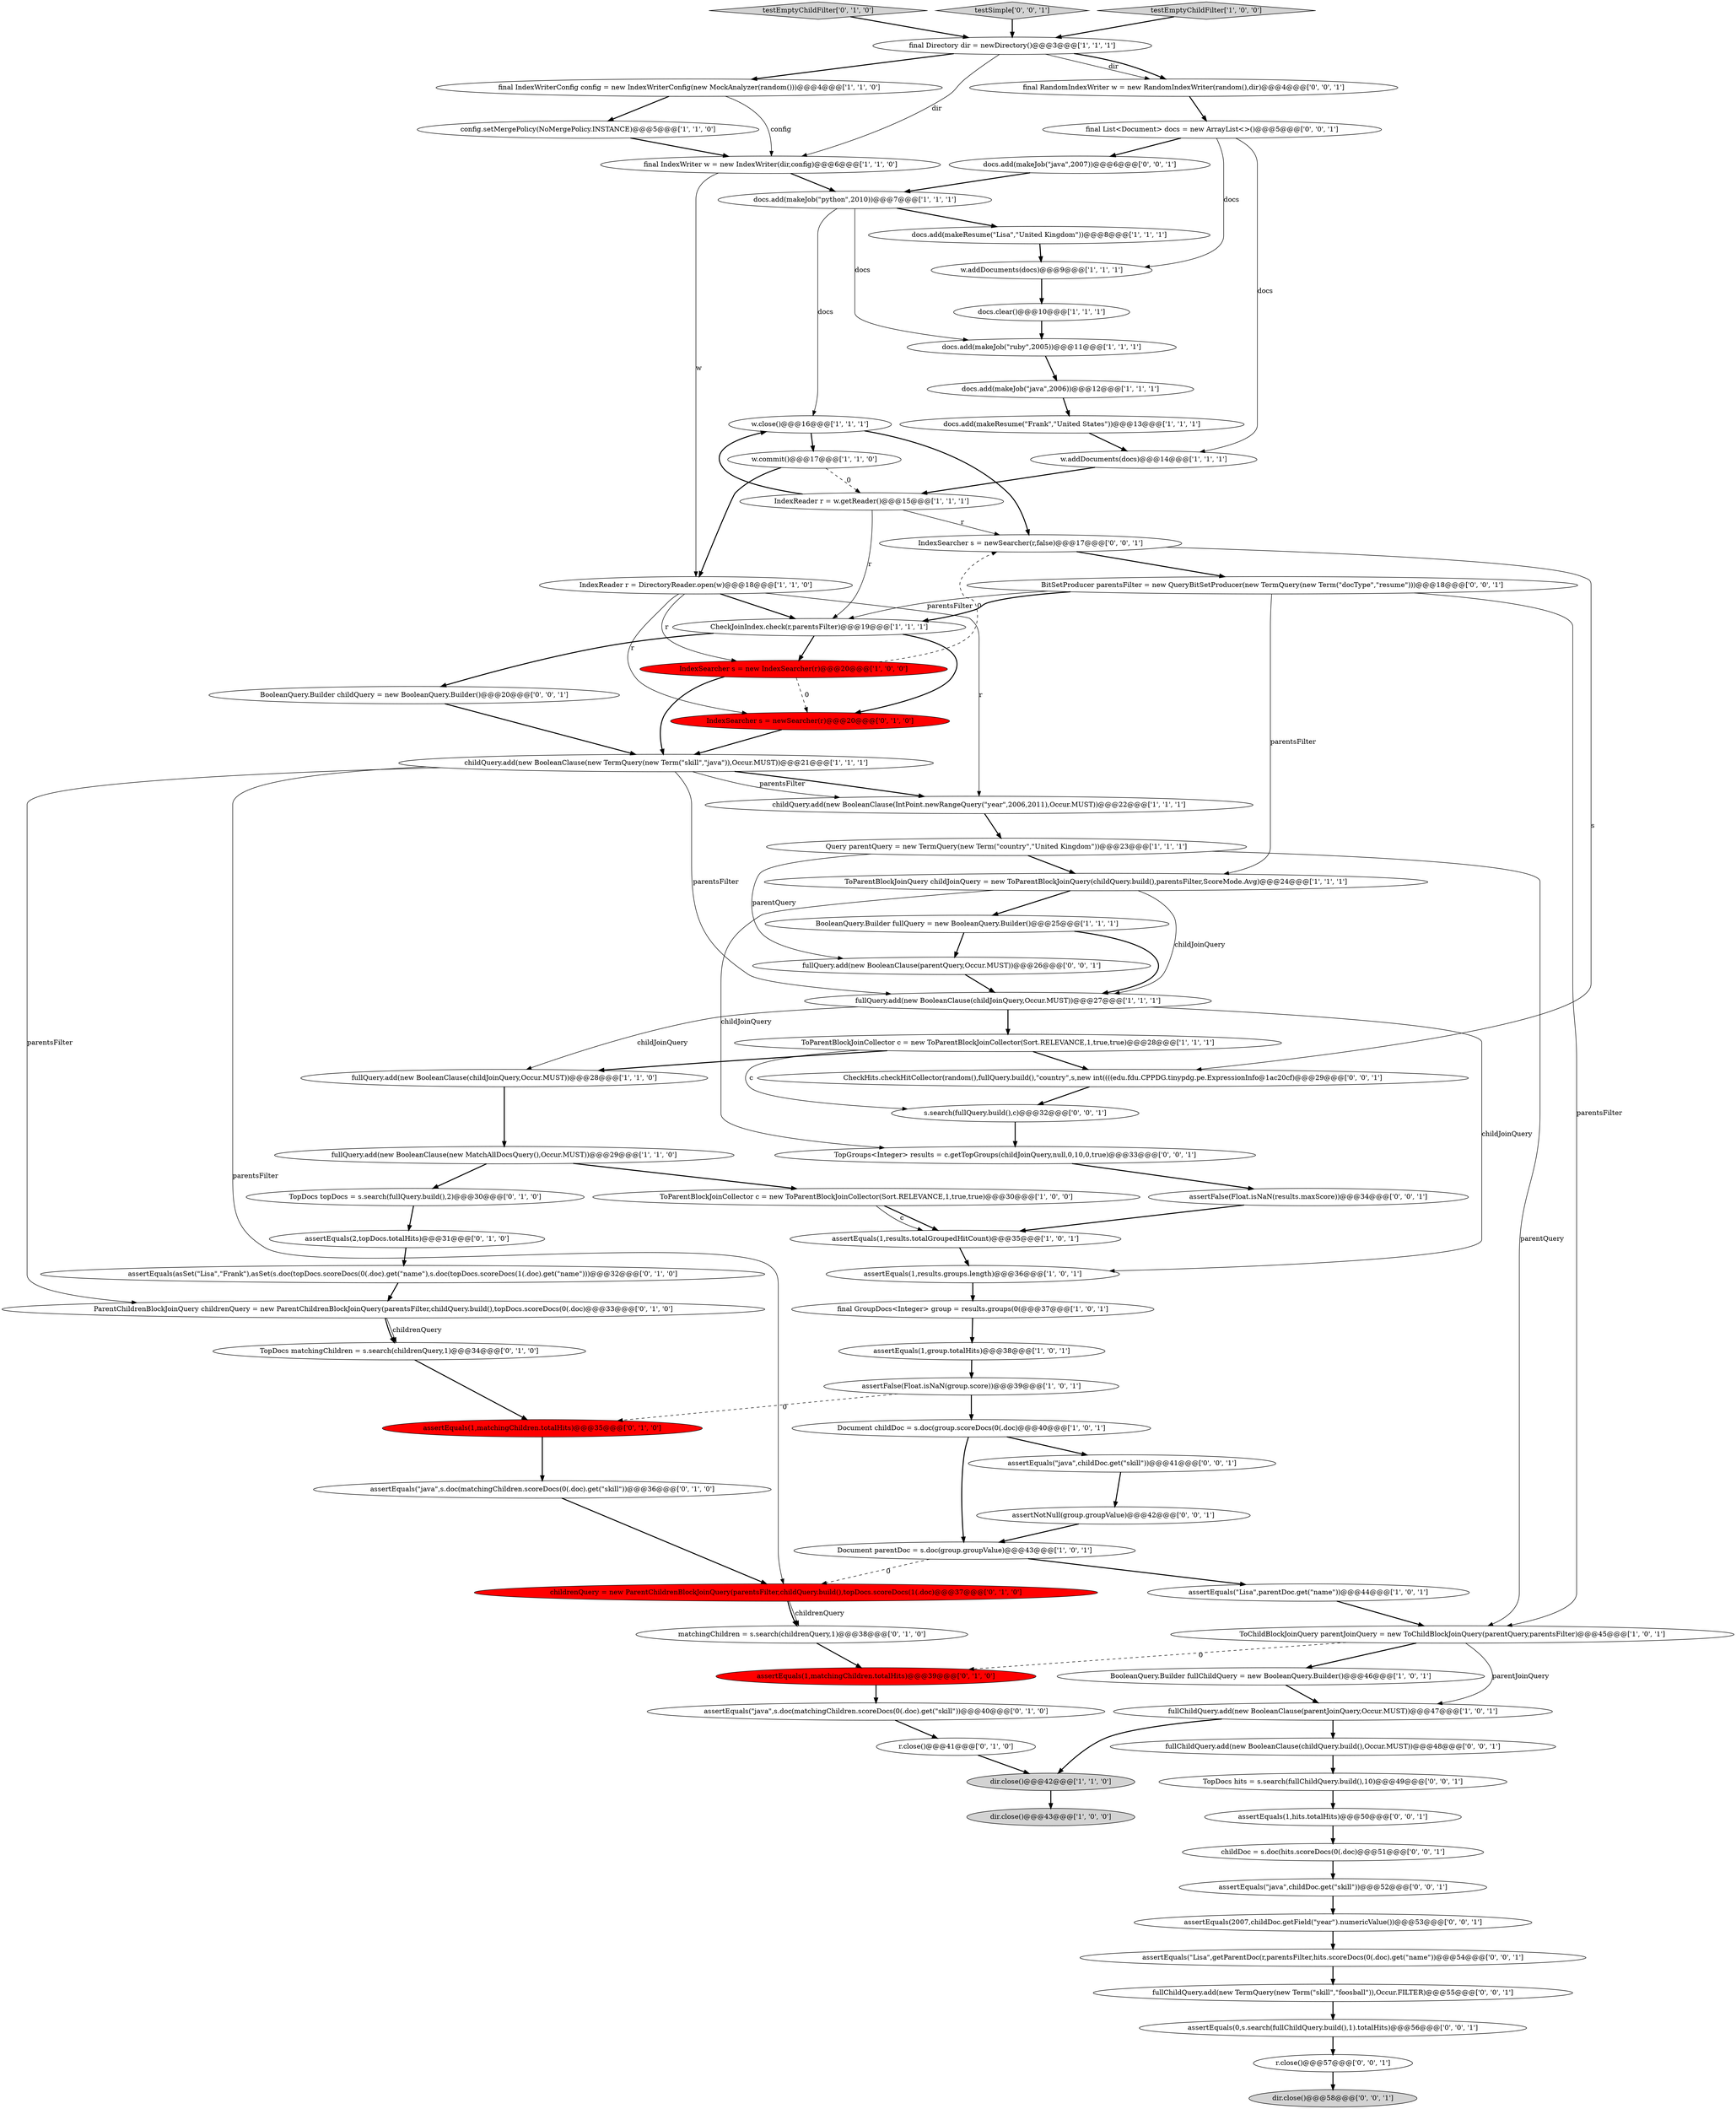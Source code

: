 digraph {
69 [style = filled, label = "IndexSearcher s = newSearcher(r,false)@@@17@@@['0', '0', '1']", fillcolor = white, shape = ellipse image = "AAA0AAABBB3BBB"];
0 [style = filled, label = "docs.clear()@@@10@@@['1', '1', '1']", fillcolor = white, shape = ellipse image = "AAA0AAABBB1BBB"];
57 [style = filled, label = "s.search(fullQuery.build(),c)@@@32@@@['0', '0', '1']", fillcolor = white, shape = ellipse image = "AAA0AAABBB3BBB"];
80 [style = filled, label = "assertFalse(Float.isNaN(results.maxScore))@@@34@@@['0', '0', '1']", fillcolor = white, shape = ellipse image = "AAA0AAABBB3BBB"];
46 [style = filled, label = "TopDocs matchingChildren = s.search(childrenQuery,1)@@@34@@@['0', '1', '0']", fillcolor = white, shape = ellipse image = "AAA0AAABBB2BBB"];
58 [style = filled, label = "childDoc = s.doc(hits.scoreDocs(0(.doc)@@@51@@@['0', '0', '1']", fillcolor = white, shape = ellipse image = "AAA0AAABBB3BBB"];
53 [style = filled, label = "assertEquals(asSet(\"Lisa\",\"Frank\"),asSet(s.doc(topDocs.scoreDocs(0(.doc).get(\"name\"),s.doc(topDocs.scoreDocs(1(.doc).get(\"name\")))@@@32@@@['0', '1', '0']", fillcolor = white, shape = ellipse image = "AAA0AAABBB2BBB"];
48 [style = filled, label = "ParentChildrenBlockJoinQuery childrenQuery = new ParentChildrenBlockJoinQuery(parentsFilter,childQuery.build(),topDocs.scoreDocs(0(.doc)@@@33@@@['0', '1', '0']", fillcolor = white, shape = ellipse image = "AAA0AAABBB2BBB"];
21 [style = filled, label = "Query parentQuery = new TermQuery(new Term(\"country\",\"United Kingdom\"))@@@23@@@['1', '1', '1']", fillcolor = white, shape = ellipse image = "AAA0AAABBB1BBB"];
45 [style = filled, label = "IndexSearcher s = newSearcher(r)@@@20@@@['0', '1', '0']", fillcolor = red, shape = ellipse image = "AAA1AAABBB2BBB"];
62 [style = filled, label = "r.close()@@@57@@@['0', '0', '1']", fillcolor = white, shape = ellipse image = "AAA0AAABBB3BBB"];
34 [style = filled, label = "dir.close()@@@43@@@['1', '0', '0']", fillcolor = lightgray, shape = ellipse image = "AAA0AAABBB1BBB"];
26 [style = filled, label = "childQuery.add(new BooleanClause(IntPoint.newRangeQuery(\"year\",2006,2011),Occur.MUST))@@@22@@@['1', '1', '1']", fillcolor = white, shape = ellipse image = "AAA0AAABBB1BBB"];
54 [style = filled, label = "r.close()@@@41@@@['0', '1', '0']", fillcolor = white, shape = ellipse image = "AAA0AAABBB2BBB"];
61 [style = filled, label = "assertEquals(\"java\",childDoc.get(\"skill\"))@@@52@@@['0', '0', '1']", fillcolor = white, shape = ellipse image = "AAA0AAABBB3BBB"];
14 [style = filled, label = "childQuery.add(new BooleanClause(new TermQuery(new Term(\"skill\",\"java\")),Occur.MUST))@@@21@@@['1', '1', '1']", fillcolor = white, shape = ellipse image = "AAA0AAABBB1BBB"];
10 [style = filled, label = "BooleanQuery.Builder fullChildQuery = new BooleanQuery.Builder()@@@46@@@['1', '0', '1']", fillcolor = white, shape = ellipse image = "AAA0AAABBB1BBB"];
31 [style = filled, label = "w.addDocuments(docs)@@@9@@@['1', '1', '1']", fillcolor = white, shape = ellipse image = "AAA0AAABBB1BBB"];
55 [style = filled, label = "assertEquals(\"java\",s.doc(matchingChildren.scoreDocs(0(.doc).get(\"skill\"))@@@40@@@['0', '1', '0']", fillcolor = white, shape = ellipse image = "AAA0AAABBB2BBB"];
66 [style = filled, label = "assertEquals(0,s.search(fullChildQuery.build(),1).totalHits)@@@56@@@['0', '0', '1']", fillcolor = white, shape = ellipse image = "AAA0AAABBB3BBB"];
44 [style = filled, label = "testEmptyChildFilter['0', '1', '0']", fillcolor = lightgray, shape = diamond image = "AAA0AAABBB2BBB"];
6 [style = filled, label = "Document childDoc = s.doc(group.scoreDocs(0(.doc)@@@40@@@['1', '0', '1']", fillcolor = white, shape = ellipse image = "AAA0AAABBB1BBB"];
22 [style = filled, label = "IndexReader r = DirectoryReader.open(w)@@@18@@@['1', '1', '0']", fillcolor = white, shape = ellipse image = "AAA0AAABBB1BBB"];
29 [style = filled, label = "docs.add(makeJob(\"python\",2010))@@@7@@@['1', '1', '1']", fillcolor = white, shape = ellipse image = "AAA0AAABBB1BBB"];
35 [style = filled, label = "ToParentBlockJoinCollector c = new ToParentBlockJoinCollector(Sort.RELEVANCE,1,true,true)@@@28@@@['1', '1', '1']", fillcolor = white, shape = ellipse image = "AAA0AAABBB1BBB"];
19 [style = filled, label = "final GroupDocs<Integer> group = results.groups(0(@@@37@@@['1', '0', '1']", fillcolor = white, shape = ellipse image = "AAA0AAABBB1BBB"];
7 [style = filled, label = "w.close()@@@16@@@['1', '1', '1']", fillcolor = white, shape = ellipse image = "AAA0AAABBB1BBB"];
11 [style = filled, label = "docs.add(makeResume(\"Lisa\",\"United Kingdom\"))@@@8@@@['1', '1', '1']", fillcolor = white, shape = ellipse image = "AAA0AAABBB1BBB"];
28 [style = filled, label = "final IndexWriterConfig config = new IndexWriterConfig(new MockAnalyzer(random()))@@@4@@@['1', '1', '0']", fillcolor = white, shape = ellipse image = "AAA0AAABBB1BBB"];
37 [style = filled, label = "w.addDocuments(docs)@@@14@@@['1', '1', '1']", fillcolor = white, shape = ellipse image = "AAA0AAABBB1BBB"];
9 [style = filled, label = "config.setMergePolicy(NoMergePolicy.INSTANCE)@@@5@@@['1', '1', '0']", fillcolor = white, shape = ellipse image = "AAA0AAABBB1BBB"];
67 [style = filled, label = "assertEquals(\"Lisa\",getParentDoc(r,parentsFilter,hits.scoreDocs(0(.doc).get(\"name\"))@@@54@@@['0', '0', '1']", fillcolor = white, shape = ellipse image = "AAA0AAABBB3BBB"];
33 [style = filled, label = "Document parentDoc = s.doc(group.groupValue)@@@43@@@['1', '0', '1']", fillcolor = white, shape = ellipse image = "AAA0AAABBB1BBB"];
1 [style = filled, label = "docs.add(makeResume(\"Frank\",\"United States\"))@@@13@@@['1', '1', '1']", fillcolor = white, shape = ellipse image = "AAA0AAABBB1BBB"];
63 [style = filled, label = "testSimple['0', '0', '1']", fillcolor = lightgray, shape = diamond image = "AAA0AAABBB3BBB"];
25 [style = filled, label = "final IndexWriter w = new IndexWriter(dir,config)@@@6@@@['1', '1', '0']", fillcolor = white, shape = ellipse image = "AAA0AAABBB1BBB"];
75 [style = filled, label = "CheckHits.checkHitCollector(random(),fullQuery.build(),\"country\",s,new int((((edu.fdu.CPPDG.tinypdg.pe.ExpressionInfo@1ac20cf)@@@29@@@['0', '0', '1']", fillcolor = white, shape = ellipse image = "AAA0AAABBB3BBB"];
18 [style = filled, label = "IndexReader r = w.getReader()@@@15@@@['1', '1', '1']", fillcolor = white, shape = ellipse image = "AAA0AAABBB1BBB"];
42 [style = filled, label = "matchingChildren = s.search(childrenQuery,1)@@@38@@@['0', '1', '0']", fillcolor = white, shape = ellipse image = "AAA0AAABBB2BBB"];
72 [style = filled, label = "final List<Document> docs = new ArrayList<>()@@@5@@@['0', '0', '1']", fillcolor = white, shape = ellipse image = "AAA0AAABBB3BBB"];
32 [style = filled, label = "docs.add(makeJob(\"java\",2006))@@@12@@@['1', '1', '1']", fillcolor = white, shape = ellipse image = "AAA0AAABBB1BBB"];
73 [style = filled, label = "dir.close()@@@58@@@['0', '0', '1']", fillcolor = lightgray, shape = ellipse image = "AAA0AAABBB3BBB"];
17 [style = filled, label = "ToChildBlockJoinQuery parentJoinQuery = new ToChildBlockJoinQuery(parentQuery,parentsFilter)@@@45@@@['1', '0', '1']", fillcolor = white, shape = ellipse image = "AAA0AAABBB1BBB"];
65 [style = filled, label = "fullQuery.add(new BooleanClause(parentQuery,Occur.MUST))@@@26@@@['0', '0', '1']", fillcolor = white, shape = ellipse image = "AAA0AAABBB3BBB"];
79 [style = filled, label = "BitSetProducer parentsFilter = new QueryBitSetProducer(new TermQuery(new Term(\"docType\",\"resume\")))@@@18@@@['0', '0', '1']", fillcolor = white, shape = ellipse image = "AAA0AAABBB3BBB"];
49 [style = filled, label = "assertEquals(1,matchingChildren.totalHits)@@@35@@@['0', '1', '0']", fillcolor = red, shape = ellipse image = "AAA1AAABBB2BBB"];
56 [style = filled, label = "assertEquals(2007,childDoc.getField(\"year\").numericValue())@@@53@@@['0', '0', '1']", fillcolor = white, shape = ellipse image = "AAA0AAABBB3BBB"];
4 [style = filled, label = "ToParentBlockJoinCollector c = new ToParentBlockJoinCollector(Sort.RELEVANCE,1,true,true)@@@30@@@['1', '0', '0']", fillcolor = white, shape = ellipse image = "AAA0AAABBB1BBB"];
13 [style = filled, label = "assertEquals(\"Lisa\",parentDoc.get(\"name\"))@@@44@@@['1', '0', '1']", fillcolor = white, shape = ellipse image = "AAA0AAABBB1BBB"];
3 [style = filled, label = "assertFalse(Float.isNaN(group.score))@@@39@@@['1', '0', '1']", fillcolor = white, shape = ellipse image = "AAA0AAABBB1BBB"];
40 [style = filled, label = "testEmptyChildFilter['1', '0', '0']", fillcolor = lightgray, shape = diamond image = "AAA0AAABBB1BBB"];
41 [style = filled, label = "fullQuery.add(new BooleanClause(childJoinQuery,Occur.MUST))@@@28@@@['1', '1', '0']", fillcolor = white, shape = ellipse image = "AAA0AAABBB1BBB"];
38 [style = filled, label = "assertEquals(1,results.totalGroupedHitCount)@@@35@@@['1', '0', '1']", fillcolor = white, shape = ellipse image = "AAA0AAABBB1BBB"];
77 [style = filled, label = "assertEquals(\"java\",childDoc.get(\"skill\"))@@@41@@@['0', '0', '1']", fillcolor = white, shape = ellipse image = "AAA0AAABBB3BBB"];
20 [style = filled, label = "docs.add(makeJob(\"ruby\",2005))@@@11@@@['1', '1', '1']", fillcolor = white, shape = ellipse image = "AAA0AAABBB1BBB"];
68 [style = filled, label = "TopGroups<Integer> results = c.getTopGroups(childJoinQuery,null,0,10,0,true)@@@33@@@['0', '0', '1']", fillcolor = white, shape = ellipse image = "AAA0AAABBB3BBB"];
15 [style = filled, label = "fullQuery.add(new BooleanClause(childJoinQuery,Occur.MUST))@@@27@@@['1', '1', '1']", fillcolor = white, shape = ellipse image = "AAA0AAABBB1BBB"];
64 [style = filled, label = "BooleanQuery.Builder childQuery = new BooleanQuery.Builder()@@@20@@@['0', '0', '1']", fillcolor = white, shape = ellipse image = "AAA0AAABBB3BBB"];
52 [style = filled, label = "childrenQuery = new ParentChildrenBlockJoinQuery(parentsFilter,childQuery.build(),topDocs.scoreDocs(1(.doc)@@@37@@@['0', '1', '0']", fillcolor = red, shape = ellipse image = "AAA1AAABBB2BBB"];
47 [style = filled, label = "assertEquals(\"java\",s.doc(matchingChildren.scoreDocs(0(.doc).get(\"skill\"))@@@36@@@['0', '1', '0']", fillcolor = white, shape = ellipse image = "AAA0AAABBB2BBB"];
36 [style = filled, label = "fullQuery.add(new BooleanClause(new MatchAllDocsQuery(),Occur.MUST))@@@29@@@['1', '1', '0']", fillcolor = white, shape = ellipse image = "AAA0AAABBB1BBB"];
12 [style = filled, label = "w.commit()@@@17@@@['1', '1', '0']", fillcolor = white, shape = ellipse image = "AAA0AAABBB1BBB"];
70 [style = filled, label = "assertNotNull(group.groupValue)@@@42@@@['0', '0', '1']", fillcolor = white, shape = ellipse image = "AAA0AAABBB3BBB"];
74 [style = filled, label = "fullChildQuery.add(new BooleanClause(childQuery.build(),Occur.MUST))@@@48@@@['0', '0', '1']", fillcolor = white, shape = ellipse image = "AAA0AAABBB3BBB"];
60 [style = filled, label = "TopDocs hits = s.search(fullChildQuery.build(),10)@@@49@@@['0', '0', '1']", fillcolor = white, shape = ellipse image = "AAA0AAABBB3BBB"];
43 [style = filled, label = "assertEquals(1,matchingChildren.totalHits)@@@39@@@['0', '1', '0']", fillcolor = red, shape = ellipse image = "AAA1AAABBB2BBB"];
76 [style = filled, label = "docs.add(makeJob(\"java\",2007))@@@6@@@['0', '0', '1']", fillcolor = white, shape = ellipse image = "AAA0AAABBB3BBB"];
50 [style = filled, label = "assertEquals(2,topDocs.totalHits)@@@31@@@['0', '1', '0']", fillcolor = white, shape = ellipse image = "AAA0AAABBB2BBB"];
59 [style = filled, label = "fullChildQuery.add(new TermQuery(new Term(\"skill\",\"foosball\")),Occur.FILTER)@@@55@@@['0', '0', '1']", fillcolor = white, shape = ellipse image = "AAA0AAABBB3BBB"];
2 [style = filled, label = "assertEquals(1,results.groups.length)@@@36@@@['1', '0', '1']", fillcolor = white, shape = ellipse image = "AAA0AAABBB1BBB"];
78 [style = filled, label = "final RandomIndexWriter w = new RandomIndexWriter(random(),dir)@@@4@@@['0', '0', '1']", fillcolor = white, shape = ellipse image = "AAA0AAABBB3BBB"];
71 [style = filled, label = "assertEquals(1,hits.totalHits)@@@50@@@['0', '0', '1']", fillcolor = white, shape = ellipse image = "AAA0AAABBB3BBB"];
39 [style = filled, label = "ToParentBlockJoinQuery childJoinQuery = new ToParentBlockJoinQuery(childQuery.build(),parentsFilter,ScoreMode.Avg)@@@24@@@['1', '1', '1']", fillcolor = white, shape = ellipse image = "AAA0AAABBB1BBB"];
16 [style = filled, label = "fullChildQuery.add(new BooleanClause(parentJoinQuery,Occur.MUST))@@@47@@@['1', '0', '1']", fillcolor = white, shape = ellipse image = "AAA0AAABBB1BBB"];
51 [style = filled, label = "TopDocs topDocs = s.search(fullQuery.build(),2)@@@30@@@['0', '1', '0']", fillcolor = white, shape = ellipse image = "AAA0AAABBB2BBB"];
8 [style = filled, label = "CheckJoinIndex.check(r,parentsFilter)@@@19@@@['1', '1', '1']", fillcolor = white, shape = ellipse image = "AAA0AAABBB1BBB"];
5 [style = filled, label = "BooleanQuery.Builder fullQuery = new BooleanQuery.Builder()@@@25@@@['1', '1', '1']", fillcolor = white, shape = ellipse image = "AAA0AAABBB1BBB"];
23 [style = filled, label = "IndexSearcher s = new IndexSearcher(r)@@@20@@@['1', '0', '0']", fillcolor = red, shape = ellipse image = "AAA1AAABBB1BBB"];
30 [style = filled, label = "dir.close()@@@42@@@['1', '1', '0']", fillcolor = lightgray, shape = ellipse image = "AAA0AAABBB1BBB"];
24 [style = filled, label = "final Directory dir = newDirectory()@@@3@@@['1', '1', '1']", fillcolor = white, shape = ellipse image = "AAA0AAABBB1BBB"];
27 [style = filled, label = "assertEquals(1,group.totalHits)@@@38@@@['1', '0', '1']", fillcolor = white, shape = ellipse image = "AAA0AAABBB1BBB"];
79->8 [style = bold, label=""];
79->17 [style = solid, label="parentsFilter"];
43->55 [style = bold, label=""];
61->56 [style = bold, label=""];
29->20 [style = solid, label="docs"];
15->41 [style = solid, label="childJoinQuery"];
35->41 [style = bold, label=""];
17->16 [style = solid, label="parentJoinQuery"];
60->71 [style = bold, label=""];
28->9 [style = bold, label=""];
5->15 [style = bold, label=""];
56->67 [style = bold, label=""];
66->62 [style = bold, label=""];
25->29 [style = bold, label=""];
62->73 [style = bold, label=""];
7->69 [style = bold, label=""];
59->66 [style = bold, label=""];
77->70 [style = bold, label=""];
22->8 [style = bold, label=""];
13->17 [style = bold, label=""];
80->38 [style = bold, label=""];
71->58 [style = bold, label=""];
29->7 [style = solid, label="docs"];
51->50 [style = bold, label=""];
48->46 [style = solid, label="childrenQuery"];
14->15 [style = solid, label="parentsFilter"];
40->24 [style = bold, label=""];
69->75 [style = solid, label="s"];
24->25 [style = solid, label="dir"];
12->22 [style = bold, label=""];
72->37 [style = solid, label="docs"];
53->48 [style = bold, label=""];
24->28 [style = bold, label=""];
28->25 [style = solid, label="config"];
4->38 [style = bold, label=""];
8->23 [style = bold, label=""];
17->43 [style = dashed, label="0"];
8->64 [style = bold, label=""];
36->4 [style = bold, label=""];
68->80 [style = bold, label=""];
70->33 [style = bold, label=""];
39->68 [style = solid, label="childJoinQuery"];
30->34 [style = bold, label=""];
79->39 [style = solid, label="parentsFilter"];
33->13 [style = bold, label=""];
79->8 [style = solid, label="parentsFilter"];
15->35 [style = bold, label=""];
38->2 [style = bold, label=""];
23->14 [style = bold, label=""];
52->42 [style = bold, label=""];
45->14 [style = bold, label=""];
33->52 [style = dashed, label="0"];
23->69 [style = dashed, label="0"];
0->20 [style = bold, label=""];
64->14 [style = bold, label=""];
18->7 [style = bold, label=""];
29->11 [style = bold, label=""];
65->15 [style = bold, label=""];
17->10 [style = bold, label=""];
25->22 [style = solid, label="w"];
58->61 [style = bold, label=""];
36->51 [style = bold, label=""];
39->5 [style = bold, label=""];
31->0 [style = bold, label=""];
35->75 [style = bold, label=""];
22->26 [style = solid, label="r"];
69->79 [style = bold, label=""];
21->17 [style = solid, label="parentQuery"];
3->6 [style = bold, label=""];
39->15 [style = solid, label="childJoinQuery"];
6->77 [style = bold, label=""];
22->45 [style = solid, label="r"];
18->69 [style = solid, label="r"];
63->24 [style = bold, label=""];
76->29 [style = bold, label=""];
57->68 [style = bold, label=""];
26->21 [style = bold, label=""];
48->46 [style = bold, label=""];
11->31 [style = bold, label=""];
22->23 [style = solid, label="r"];
18->8 [style = solid, label="r"];
78->72 [style = bold, label=""];
72->31 [style = solid, label="docs"];
41->36 [style = bold, label=""];
14->48 [style = solid, label="parentsFilter"];
21->39 [style = bold, label=""];
10->16 [style = bold, label=""];
15->2 [style = solid, label="childJoinQuery"];
6->33 [style = bold, label=""];
8->45 [style = bold, label=""];
32->1 [style = bold, label=""];
16->30 [style = bold, label=""];
74->60 [style = bold, label=""];
44->24 [style = bold, label=""];
47->52 [style = bold, label=""];
1->37 [style = bold, label=""];
2->19 [style = bold, label=""];
42->43 [style = bold, label=""];
21->65 [style = solid, label="parentQuery"];
7->12 [style = bold, label=""];
24->78 [style = solid, label="dir"];
46->49 [style = bold, label=""];
27->3 [style = bold, label=""];
23->45 [style = dashed, label="0"];
24->78 [style = bold, label=""];
20->32 [style = bold, label=""];
54->30 [style = bold, label=""];
75->57 [style = bold, label=""];
5->65 [style = bold, label=""];
72->76 [style = bold, label=""];
49->47 [style = bold, label=""];
14->26 [style = bold, label=""];
16->74 [style = bold, label=""];
4->38 [style = solid, label="c"];
14->52 [style = solid, label="parentsFilter"];
3->49 [style = dashed, label="0"];
9->25 [style = bold, label=""];
19->27 [style = bold, label=""];
52->42 [style = solid, label="childrenQuery"];
37->18 [style = bold, label=""];
12->18 [style = dashed, label="0"];
14->26 [style = solid, label="parentsFilter"];
55->54 [style = bold, label=""];
35->57 [style = solid, label="c"];
50->53 [style = bold, label=""];
67->59 [style = bold, label=""];
}
